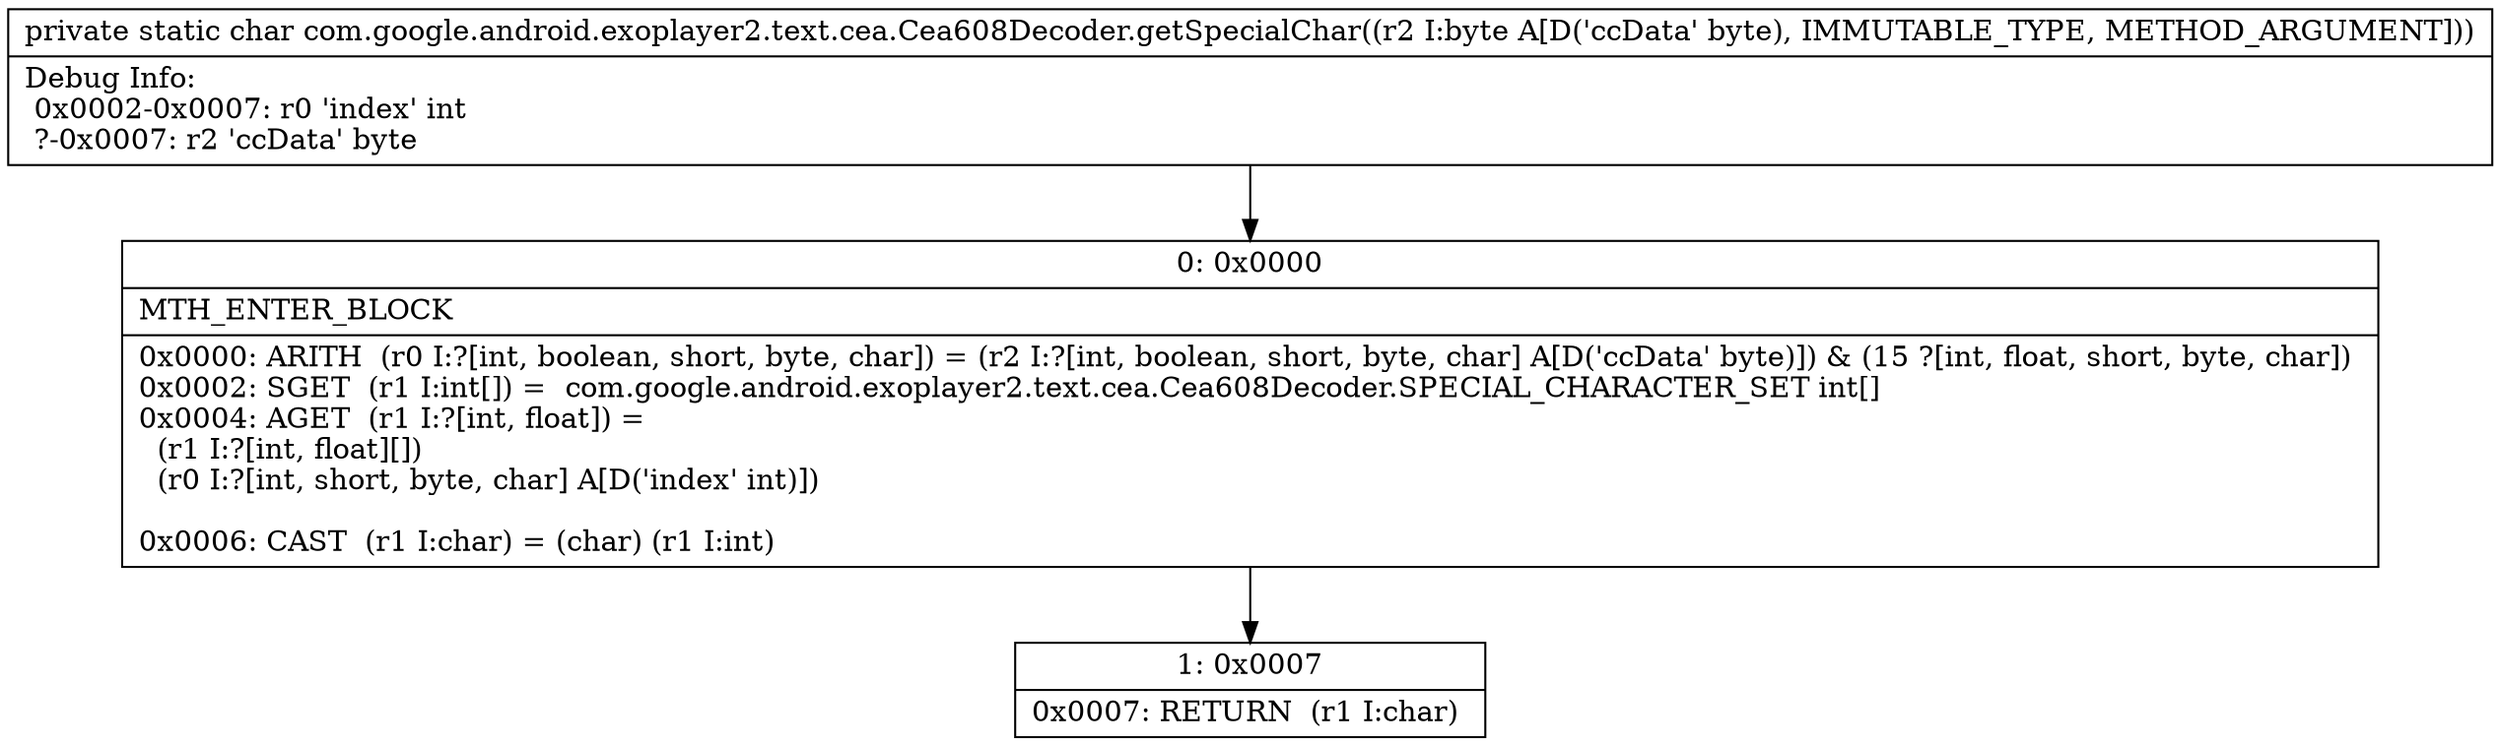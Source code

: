 digraph "CFG forcom.google.android.exoplayer2.text.cea.Cea608Decoder.getSpecialChar(B)C" {
Node_0 [shape=record,label="{0\:\ 0x0000|MTH_ENTER_BLOCK\l|0x0000: ARITH  (r0 I:?[int, boolean, short, byte, char]) = (r2 I:?[int, boolean, short, byte, char] A[D('ccData' byte)]) & (15 ?[int, float, short, byte, char]) \l0x0002: SGET  (r1 I:int[]) =  com.google.android.exoplayer2.text.cea.Cea608Decoder.SPECIAL_CHARACTER_SET int[] \l0x0004: AGET  (r1 I:?[int, float]) = \l  (r1 I:?[int, float][])\l  (r0 I:?[int, short, byte, char] A[D('index' int)])\l \l0x0006: CAST  (r1 I:char) = (char) (r1 I:int) \l}"];
Node_1 [shape=record,label="{1\:\ 0x0007|0x0007: RETURN  (r1 I:char) \l}"];
MethodNode[shape=record,label="{private static char com.google.android.exoplayer2.text.cea.Cea608Decoder.getSpecialChar((r2 I:byte A[D('ccData' byte), IMMUTABLE_TYPE, METHOD_ARGUMENT]))  | Debug Info:\l  0x0002\-0x0007: r0 'index' int\l  ?\-0x0007: r2 'ccData' byte\l}"];
MethodNode -> Node_0;
Node_0 -> Node_1;
}

